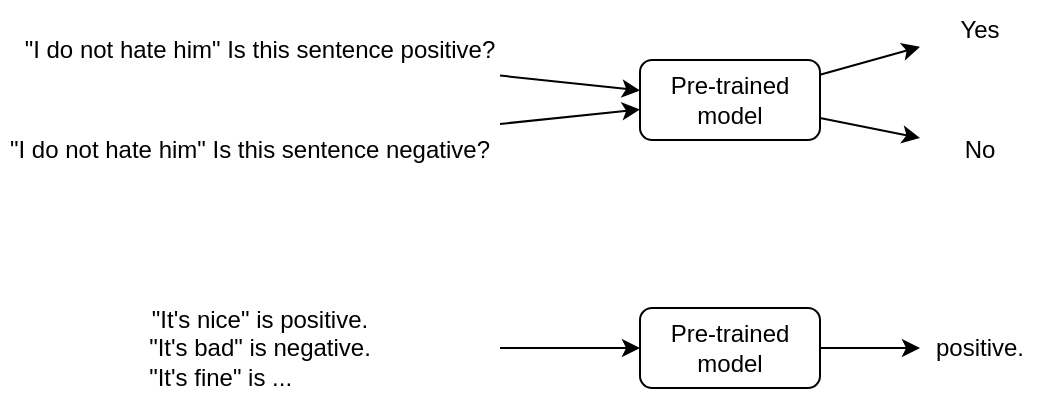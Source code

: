 <mxfile version="16.6.5" type="github">
  <diagram id="TIo3-JE8RYAdE-eYKafk" name="Page-1">
    <mxGraphModel dx="746" dy="400" grid="1" gridSize="10" guides="1" tooltips="1" connect="1" arrows="1" fold="1" page="1" pageScale="1" pageWidth="850" pageHeight="1100" math="0" shadow="0">
      <root>
        <mxCell id="0" />
        <mxCell id="1" parent="0" />
        <mxCell id="6OfOJ0zayBAvBgIOVWfl-1" value="Pre-trained&lt;br&gt;model" style="rounded=1;whiteSpace=wrap;html=1;" vertex="1" parent="1">
          <mxGeometry x="340" y="60" width="90" height="40" as="geometry" />
        </mxCell>
        <mxCell id="6OfOJ0zayBAvBgIOVWfl-2" value="&quot;I do not hate him&quot; Is this sentence positive?" style="text;html=1;strokeColor=none;fillColor=none;align=center;verticalAlign=middle;whiteSpace=wrap;rounded=0;" vertex="1" parent="1">
          <mxGeometry x="30" y="40" width="240" height="30" as="geometry" />
        </mxCell>
        <mxCell id="6OfOJ0zayBAvBgIOVWfl-3" value="&quot;I do not hate him&quot; Is this sentence negative?" style="text;html=1;strokeColor=none;fillColor=none;align=center;verticalAlign=middle;whiteSpace=wrap;rounded=0;" vertex="1" parent="1">
          <mxGeometry x="20" y="90" width="250" height="30" as="geometry" />
        </mxCell>
        <mxCell id="6OfOJ0zayBAvBgIOVWfl-4" value="" style="endArrow=classic;html=1;rounded=0;" edge="1" parent="1" source="6OfOJ0zayBAvBgIOVWfl-2" target="6OfOJ0zayBAvBgIOVWfl-1">
          <mxGeometry width="50" height="50" relative="1" as="geometry">
            <mxPoint x="280" y="240" as="sourcePoint" />
            <mxPoint x="330" y="190" as="targetPoint" />
          </mxGeometry>
        </mxCell>
        <mxCell id="6OfOJ0zayBAvBgIOVWfl-5" value="" style="endArrow=classic;html=1;rounded=0;" edge="1" parent="1" source="6OfOJ0zayBAvBgIOVWfl-3" target="6OfOJ0zayBAvBgIOVWfl-1">
          <mxGeometry width="50" height="50" relative="1" as="geometry">
            <mxPoint x="280" y="240" as="sourcePoint" />
            <mxPoint x="330" y="190" as="targetPoint" />
          </mxGeometry>
        </mxCell>
        <mxCell id="6OfOJ0zayBAvBgIOVWfl-6" value="Yes" style="text;html=1;strokeColor=none;fillColor=none;align=center;verticalAlign=middle;whiteSpace=wrap;rounded=0;" vertex="1" parent="1">
          <mxGeometry x="480" y="30" width="60" height="30" as="geometry" />
        </mxCell>
        <mxCell id="6OfOJ0zayBAvBgIOVWfl-7" value="No" style="text;html=1;strokeColor=none;fillColor=none;align=center;verticalAlign=middle;whiteSpace=wrap;rounded=0;" vertex="1" parent="1">
          <mxGeometry x="480" y="90" width="60" height="30" as="geometry" />
        </mxCell>
        <mxCell id="6OfOJ0zayBAvBgIOVWfl-8" value="" style="endArrow=classic;html=1;rounded=0;" edge="1" parent="1" source="6OfOJ0zayBAvBgIOVWfl-1" target="6OfOJ0zayBAvBgIOVWfl-6">
          <mxGeometry width="50" height="50" relative="1" as="geometry">
            <mxPoint x="280" y="240" as="sourcePoint" />
            <mxPoint x="330" y="190" as="targetPoint" />
          </mxGeometry>
        </mxCell>
        <mxCell id="6OfOJ0zayBAvBgIOVWfl-9" value="" style="endArrow=classic;html=1;rounded=0;" edge="1" parent="1" source="6OfOJ0zayBAvBgIOVWfl-1" target="6OfOJ0zayBAvBgIOVWfl-7">
          <mxGeometry width="50" height="50" relative="1" as="geometry">
            <mxPoint x="280" y="240" as="sourcePoint" />
            <mxPoint x="330" y="190" as="targetPoint" />
          </mxGeometry>
        </mxCell>
        <mxCell id="6OfOJ0zayBAvBgIOVWfl-10" value="Pre-trained&lt;br&gt;model" style="rounded=1;whiteSpace=wrap;html=1;" vertex="1" parent="1">
          <mxGeometry x="340" y="184" width="90" height="40" as="geometry" />
        </mxCell>
        <mxCell id="6OfOJ0zayBAvBgIOVWfl-11" value="&quot;It&#39;s nice&quot; is positive.&lt;br&gt;&lt;div align=&quot;left&quot;&gt;&quot;It&#39;s bad&quot; is negative.&lt;/div&gt;&lt;div align=&quot;left&quot;&gt;&quot;It&#39;s fine&quot; is ...&lt;br&gt;&lt;/div&gt;" style="text;html=1;strokeColor=none;fillColor=none;align=center;verticalAlign=middle;whiteSpace=wrap;rounded=0;" vertex="1" parent="1">
          <mxGeometry x="30" y="189" width="240" height="30" as="geometry" />
        </mxCell>
        <mxCell id="6OfOJ0zayBAvBgIOVWfl-13" value="" style="endArrow=classic;html=1;rounded=0;" edge="1" parent="1" source="6OfOJ0zayBAvBgIOVWfl-11" target="6OfOJ0zayBAvBgIOVWfl-10">
          <mxGeometry width="50" height="50" relative="1" as="geometry">
            <mxPoint x="280" y="364" as="sourcePoint" />
            <mxPoint x="330" y="314" as="targetPoint" />
          </mxGeometry>
        </mxCell>
        <mxCell id="6OfOJ0zayBAvBgIOVWfl-16" value="positive." style="text;html=1;strokeColor=none;fillColor=none;align=center;verticalAlign=middle;whiteSpace=wrap;rounded=0;" vertex="1" parent="1">
          <mxGeometry x="480" y="189" width="60" height="30" as="geometry" />
        </mxCell>
        <mxCell id="6OfOJ0zayBAvBgIOVWfl-18" value="" style="endArrow=classic;html=1;rounded=0;" edge="1" parent="1" source="6OfOJ0zayBAvBgIOVWfl-10" target="6OfOJ0zayBAvBgIOVWfl-16">
          <mxGeometry width="50" height="50" relative="1" as="geometry">
            <mxPoint x="280" y="364" as="sourcePoint" />
            <mxPoint x="330" y="314" as="targetPoint" />
          </mxGeometry>
        </mxCell>
      </root>
    </mxGraphModel>
  </diagram>
</mxfile>
